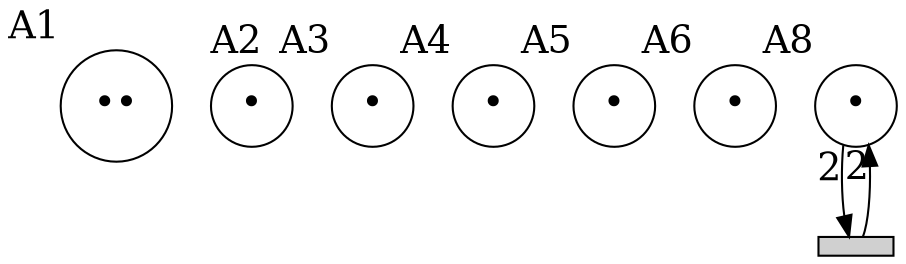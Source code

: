 digraph G {

	node[fontsize=18];
	edge[fontsize=18];
	A1 [shape=circle,xlabel="A1",label="••",pos="0.000000,0.000000!"];
	A2 [shape=circle,xlabel="A2",label="•",pos="0.373473,-0.746947!"];
	A3 [shape=circle,xlabel="A3",label="•",pos="0.746947,-1.493894!"];
	A4 [shape=circle,xlabel="A4",label="•",pos="1.120420,-2.240841!"];
	A5 [shape=circle,xlabel="A5",label="•",pos="1.493894,-2.987788!"];
	A6 [shape=circle,xlabel="A6",label="•",pos="1.867367,-3.734735!"];
	A8 [shape=circle,xlabel="A8",label="•",pos="2.614314,-5.228628!"];
	tloop8 [shape=rect,fixedsize=true,height=0.12,width=0.5,style=filled,fillcolor="#D0D0D0",xlabel="",label="",pos="2.614314,-5.978628!"];
	A8 -> tloop8 [xlabel="2"];
	tloop8 -> A8 [xlabel="2"];
}
